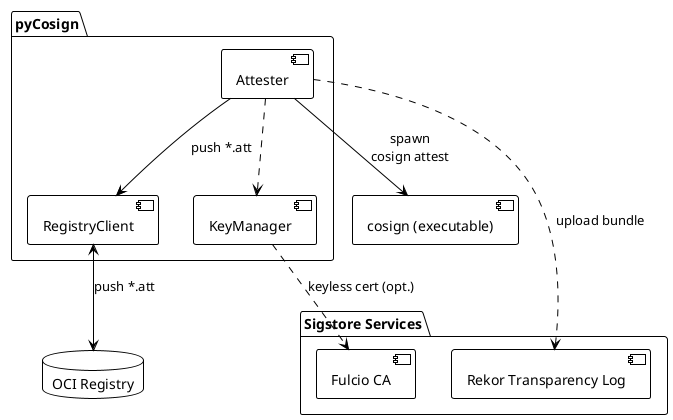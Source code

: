 @startuml Component_pyCosign_Attester
!theme plain
package "pyCosign" {
  [Attester]
  [KeyManager]
  [RegistryClient]
}
component "cosign (executable)" as CosignCLI
package "Sigstore Services" {
  [Fulcio CA]
  [Rekor Transparency Log]
}
database "OCI Registry" as Registry
[Attester] ..> [KeyManager]
[Attester] --> CosignCLI      : spawn\ncosign attest
[Attester] --> [RegistryClient] : push *.att
[KeyManager] ..> [Fulcio CA]   : keyless cert (opt.)
[Attester] ..> [Rekor Transparency Log] : upload bundle
[RegistryClient] <--> Registry : push *.att
@enduml
